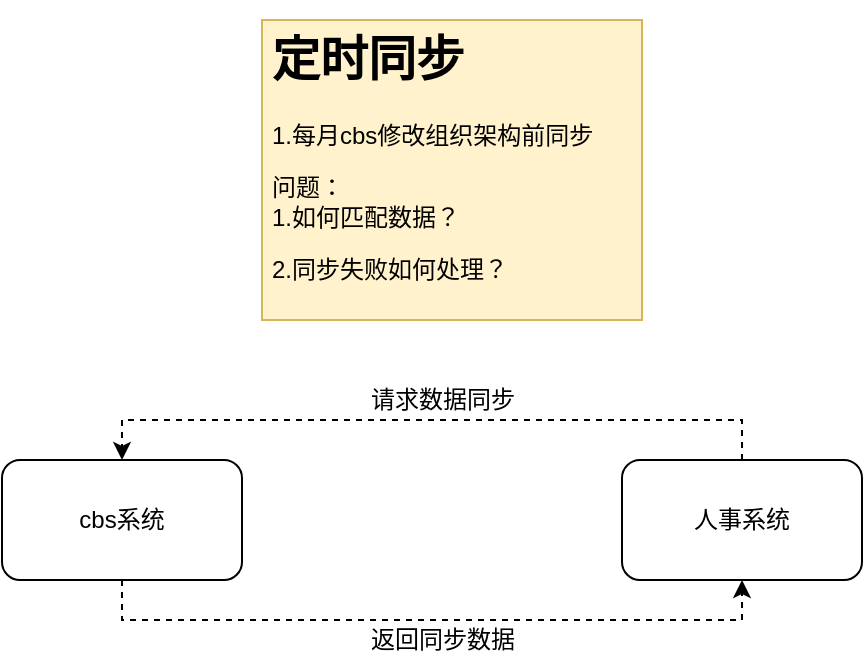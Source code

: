 <mxfile version="12.9.6" type="github"><diagram id="gmowgZO424j0YN9QJ7oB" name="Page-1"><mxGraphModel dx="1422" dy="1931" grid="1" gridSize="10" guides="1" tooltips="1" connect="1" arrows="1" fold="1" page="1" pageScale="1" pageWidth="827" pageHeight="1169" math="0" shadow="0"><root><mxCell id="0"/><mxCell id="1" parent="0"/><mxCell id="n_vHZ7G0vCN_T8LKIROB-9" style="edgeStyle=orthogonalEdgeStyle;rounded=0;orthogonalLoop=1;jettySize=auto;html=1;entryX=0.5;entryY=1;entryDx=0;entryDy=0;dashed=1;" edge="1" parent="1" source="n_vHZ7G0vCN_T8LKIROB-1" target="n_vHZ7G0vCN_T8LKIROB-2"><mxGeometry relative="1" as="geometry"><Array as="points"><mxPoint x="200" y="210"/><mxPoint x="510" y="210"/></Array></mxGeometry></mxCell><mxCell id="n_vHZ7G0vCN_T8LKIROB-10" value="返回同步数据" style="text;html=1;align=center;verticalAlign=middle;resizable=0;points=[];labelBackgroundColor=#ffffff;" vertex="1" connectable="0" parent="n_vHZ7G0vCN_T8LKIROB-9"><mxGeometry x="0.126" y="1" relative="1" as="geometry"><mxPoint x="-17" y="11" as="offset"/></mxGeometry></mxCell><mxCell id="n_vHZ7G0vCN_T8LKIROB-1" value="cbs系统" style="rounded=1;whiteSpace=wrap;html=1;" vertex="1" parent="1"><mxGeometry x="140" y="130" width="120" height="60" as="geometry"/></mxCell><mxCell id="n_vHZ7G0vCN_T8LKIROB-7" style="edgeStyle=orthogonalEdgeStyle;rounded=0;orthogonalLoop=1;jettySize=auto;html=1;entryX=0.5;entryY=0;entryDx=0;entryDy=0;dashed=1;" edge="1" parent="1" source="n_vHZ7G0vCN_T8LKIROB-2" target="n_vHZ7G0vCN_T8LKIROB-1"><mxGeometry relative="1" as="geometry"><Array as="points"><mxPoint x="510" y="110"/><mxPoint x="200" y="110"/></Array></mxGeometry></mxCell><mxCell id="n_vHZ7G0vCN_T8LKIROB-8" value="请求数据同步" style="text;html=1;align=center;verticalAlign=middle;resizable=0;points=[];labelBackgroundColor=#ffffff;" vertex="1" connectable="0" parent="n_vHZ7G0vCN_T8LKIROB-7"><mxGeometry x="0.126" y="3" relative="1" as="geometry"><mxPoint x="27" y="-13" as="offset"/></mxGeometry></mxCell><mxCell id="n_vHZ7G0vCN_T8LKIROB-2" value="人事系统" style="rounded=1;whiteSpace=wrap;html=1;" vertex="1" parent="1"><mxGeometry x="450" y="130" width="120" height="60" as="geometry"/></mxCell><mxCell id="n_vHZ7G0vCN_T8LKIROB-12" value="&lt;h1&gt;定时同步&lt;/h1&gt;&lt;p&gt;1.每月cbs修改组织架构前同步&lt;/p&gt;&lt;p&gt;问题：&lt;br&gt;1.如何匹配数据？&lt;/p&gt;&lt;p&gt;2.同步失败如何处理？&lt;/p&gt;" style="text;html=1;strokeColor=#d6b656;fillColor=#fff2cc;spacing=5;spacingTop=-20;whiteSpace=wrap;overflow=hidden;rounded=0;" vertex="1" parent="1"><mxGeometry x="270" y="-90" width="190" height="150" as="geometry"/></mxCell></root></mxGraphModel></diagram></mxfile>
